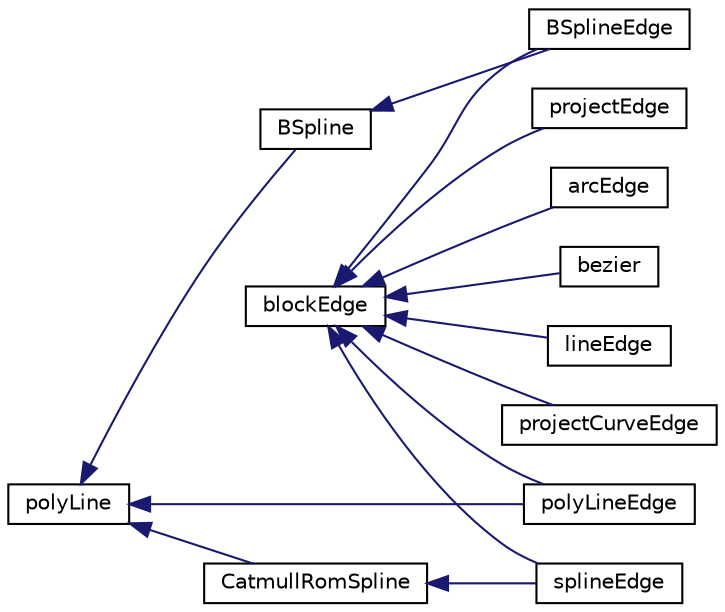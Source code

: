 digraph "Graphical Class Hierarchy"
{
  bgcolor="transparent";
  edge [fontname="Helvetica",fontsize="10",labelfontname="Helvetica",labelfontsize="10"];
  node [fontname="Helvetica",fontsize="10",shape=record];
  rankdir="LR";
  Node1 [label="blockEdge",height=0.2,width=0.4,color="black",URL="$classFoam_1_1blockEdge.html",tooltip="Define a curved edge that is parameterized for 0&lt;lambda&lt;1 between the start and end point..."];
  Node1 -> Node2 [dir="back",color="midnightblue",fontsize="10",style="solid",fontname="Helvetica"];
  Node2 [label="arcEdge",height=0.2,width=0.4,color="black",URL="$classFoam_1_1blockEdges_1_1arcEdge.html",tooltip="Defines the arcEdge of a circle in terms of 3 points on its circumference. "];
  Node1 -> Node3 [dir="back",color="midnightblue",fontsize="10",style="solid",fontname="Helvetica"];
  Node3 [label="bezier",height=0.2,width=0.4,color="black",URL="$classFoam_1_1blockEdges_1_1bezier.html",tooltip="Nth order bezier curve edge. Only interior control points should be specified. The outer points are t..."];
  Node1 -> Node4 [dir="back",color="midnightblue",fontsize="10",style="solid",fontname="Helvetica"];
  Node4 [label="BSplineEdge",height=0.2,width=0.4,color="black",URL="$classFoam_1_1blockEdges_1_1BSplineEdge.html",tooltip="A blockEdge interface for B-splines. "];
  Node1 -> Node5 [dir="back",color="midnightblue",fontsize="10",style="solid",fontname="Helvetica"];
  Node5 [label="lineEdge",height=0.2,width=0.4,color="black",URL="$classFoam_1_1blockEdges_1_1lineEdge.html",tooltip="A straight edge between the start point and the end point. "];
  Node1 -> Node6 [dir="back",color="midnightblue",fontsize="10",style="solid",fontname="Helvetica"];
  Node6 [label="polyLineEdge",height=0.2,width=0.4,color="black",URL="$classFoam_1_1blockEdges_1_1polyLineEdge.html",tooltip="A blockEdge defined in terms of a series of straight line segments. "];
  Node1 -> Node7 [dir="back",color="midnightblue",fontsize="10",style="solid",fontname="Helvetica"];
  Node7 [label="splineEdge",height=0.2,width=0.4,color="black",URL="$classFoam_1_1blockEdges_1_1splineEdge.html",tooltip="A blockEdge interface for Catmull-Rom splines. "];
  Node1 -> Node8 [dir="back",color="midnightblue",fontsize="10",style="solid",fontname="Helvetica"];
  Node8 [label="projectCurveEdge",height=0.2,width=0.4,color="black",URL="$classFoam_1_1projectCurveEdge.html",tooltip="Defines the edge from the projection onto a surface (single surface) or intersection of two surfaces..."];
  Node1 -> Node9 [dir="back",color="midnightblue",fontsize="10",style="solid",fontname="Helvetica"];
  Node9 [label="projectEdge",height=0.2,width=0.4,color="black",URL="$classFoam_1_1projectEdge.html",tooltip="Defines the edge from the projection onto a surface (single surface) or intersection of two surfaces..."];
  Node10 [label="polyLine",height=0.2,width=0.4,color="black",URL="$classFoam_1_1polyLine.html",tooltip="A series of straight line segments, which can also be interpreted as a series of control points for s..."];
  Node10 -> Node6 [dir="back",color="midnightblue",fontsize="10",style="solid",fontname="Helvetica"];
  Node10 -> Node11 [dir="back",color="midnightblue",fontsize="10",style="solid",fontname="Helvetica"];
  Node11 [label="BSpline",height=0.2,width=0.4,color="black",URL="$classFoam_1_1BSpline.html",tooltip="An implementation of B-splines. "];
  Node11 -> Node4 [dir="back",color="midnightblue",fontsize="10",style="solid",fontname="Helvetica"];
  Node10 -> Node12 [dir="back",color="midnightblue",fontsize="10",style="solid",fontname="Helvetica"];
  Node12 [label="CatmullRomSpline",height=0.2,width=0.4,color="black",URL="$classFoam_1_1CatmullRomSpline.html",tooltip="An implementation of Catmull-Rom splines (sometimes known as Overhauser splines). ..."];
  Node12 -> Node7 [dir="back",color="midnightblue",fontsize="10",style="solid",fontname="Helvetica"];
}
